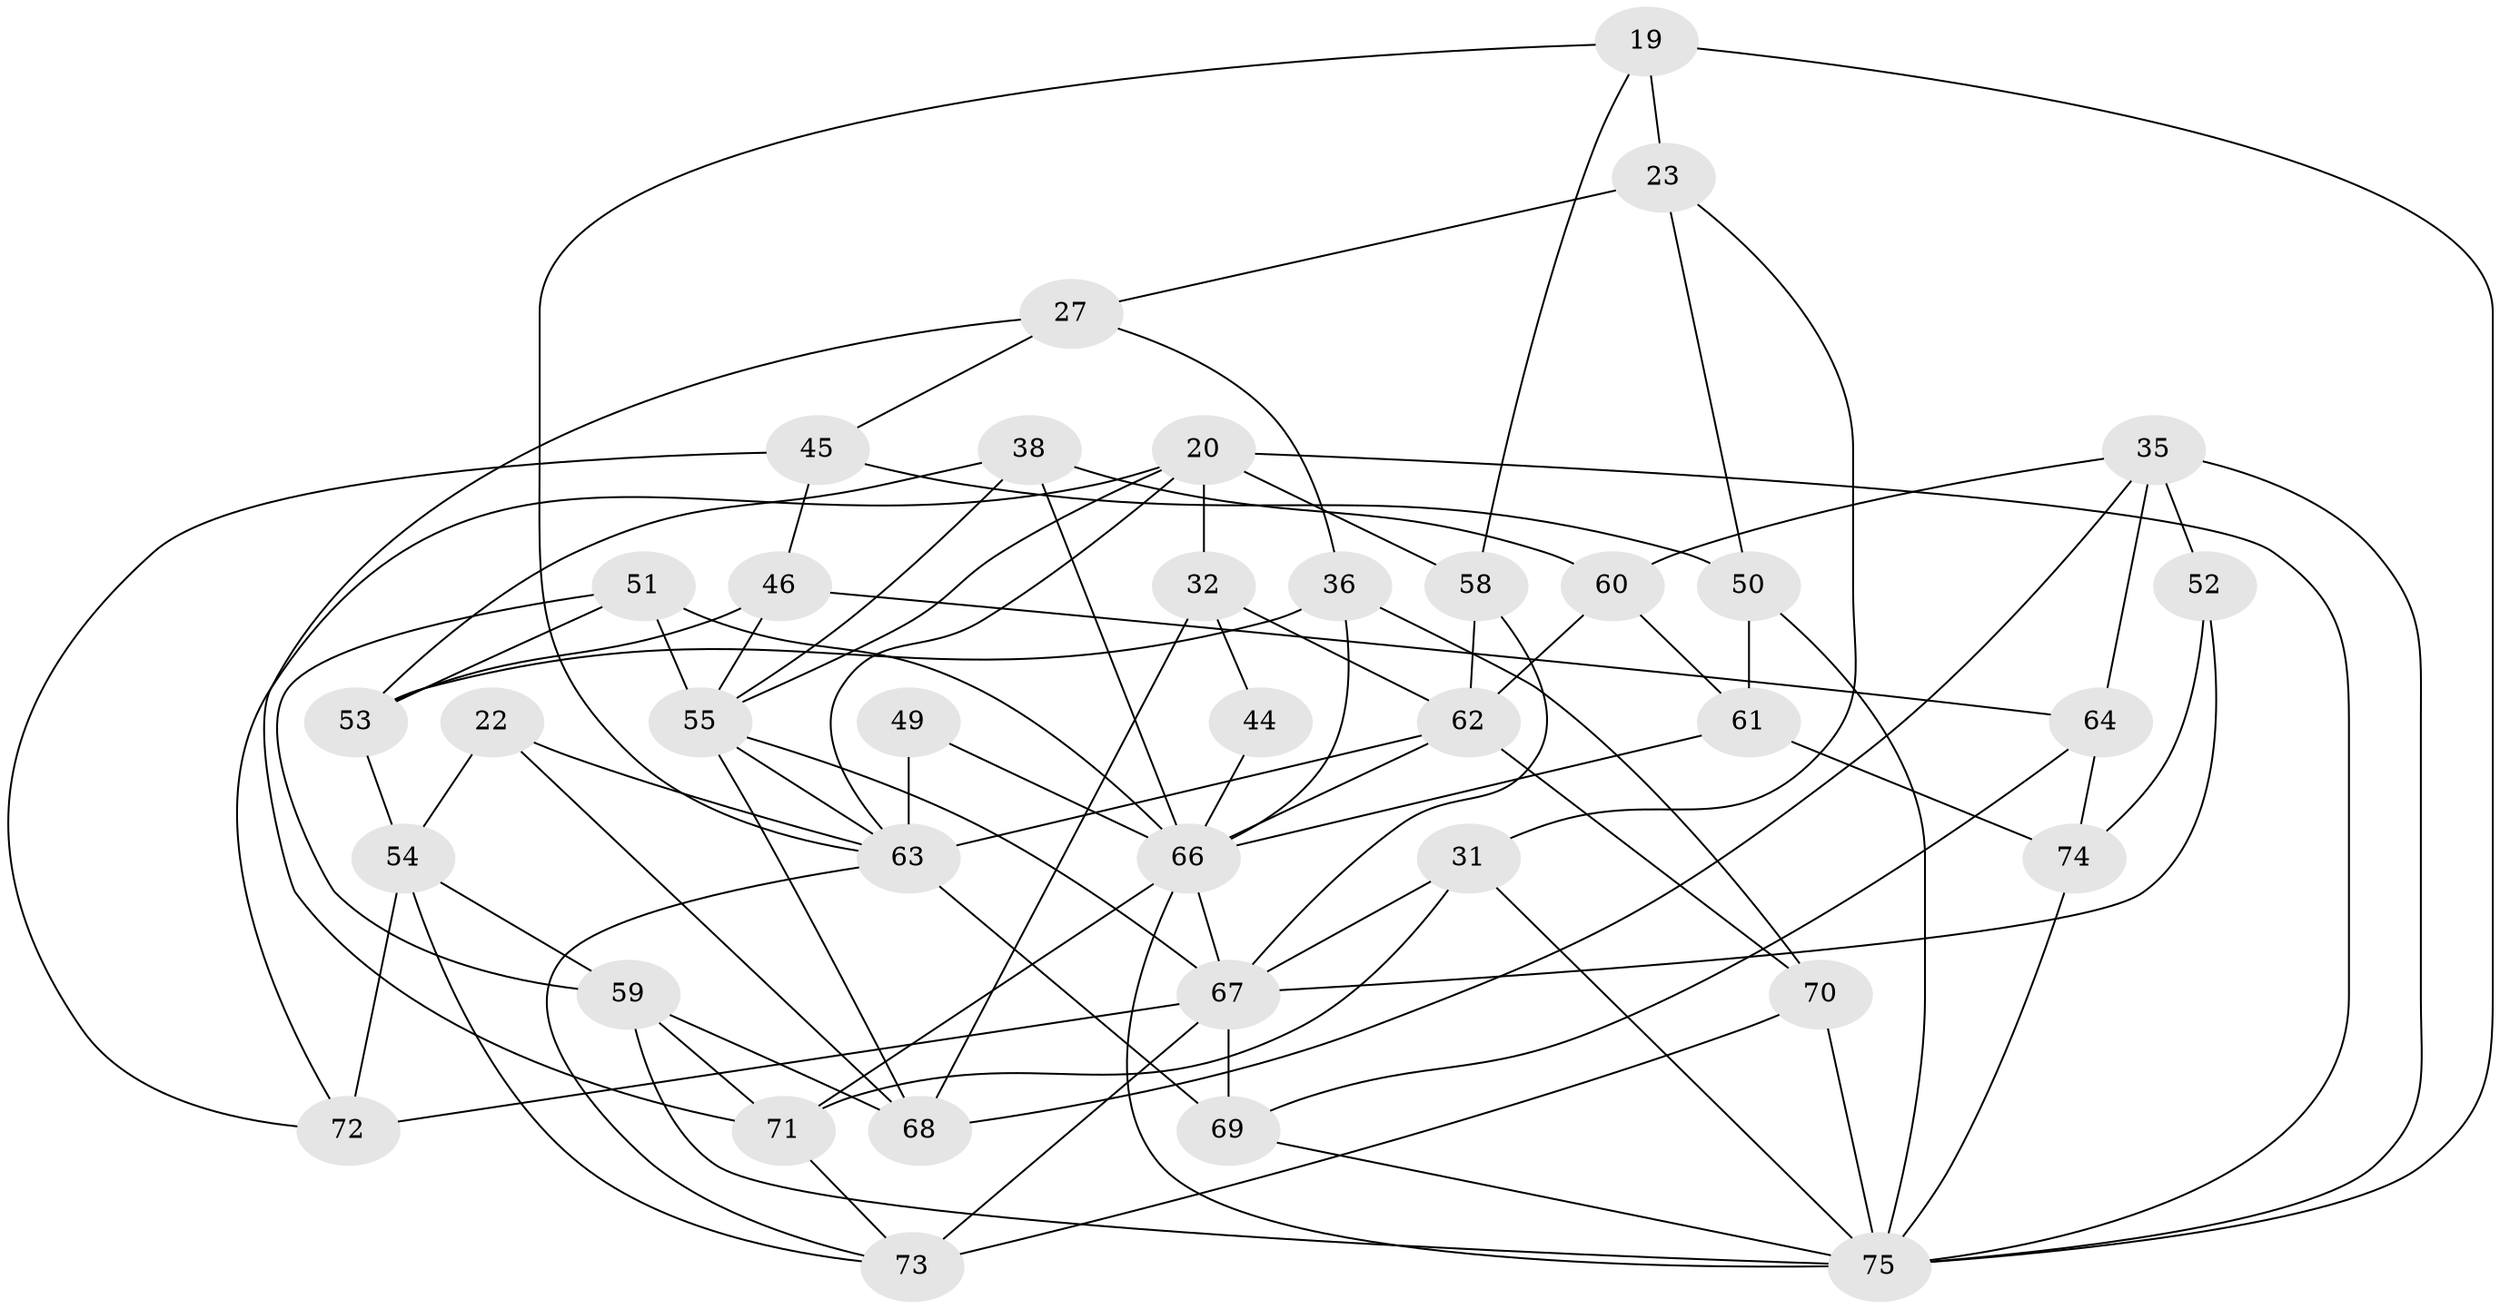 // original degree distribution, {4: 1.0}
// Generated by graph-tools (version 1.1) at 2025/01/03/04/25 22:01:39]
// undirected, 37 vertices, 88 edges
graph export_dot {
graph [start="1"]
  node [color=gray90,style=filled];
  19;
  20 [super="+10"];
  22;
  23;
  27;
  31;
  32 [super="+29"];
  35 [super="+6"];
  36;
  38;
  44;
  45;
  46;
  49 [super="+7"];
  50;
  51;
  52;
  53 [super="+48"];
  54 [super="+13+25"];
  55 [super="+17+30+26"];
  58 [super="+21"];
  59 [super="+39"];
  60;
  61;
  62 [super="+56+40"];
  63 [super="+24+16"];
  64;
  66 [super="+9+14+33"];
  67 [super="+8+34+47"];
  68 [super="+3"];
  69 [super="+57"];
  70;
  71 [super="+43"];
  72 [super="+37"];
  73 [super="+65"];
  74;
  75 [super="+41+12"];
  19 -- 23;
  19 -- 58;
  19 -- 75;
  19 -- 63;
  20 -- 32 [weight=2];
  20 -- 58 [weight=2];
  20 -- 72;
  20 -- 75;
  20 -- 63;
  20 -- 55;
  22 -- 68 [weight=2];
  22 -- 63;
  22 -- 54;
  23 -- 27;
  23 -- 31;
  23 -- 50;
  27 -- 71;
  27 -- 36;
  27 -- 45;
  31 -- 71;
  31 -- 75;
  31 -- 67;
  32 -- 44 [weight=2];
  32 -- 68;
  32 -- 62;
  35 -- 52 [weight=2];
  35 -- 75;
  35 -- 64;
  35 -- 60;
  35 -- 68;
  36 -- 53;
  36 -- 70;
  36 -- 66;
  38 -- 55;
  38 -- 60;
  38 -- 66;
  38 -- 53;
  44 -- 66 [weight=2];
  45 -- 46;
  45 -- 50;
  45 -- 72;
  46 -- 64;
  46 -- 53;
  46 -- 55;
  49 -- 63 [weight=2];
  49 -- 66 [weight=4];
  50 -- 61;
  50 -- 75;
  51 -- 59;
  51 -- 53;
  51 -- 66;
  51 -- 55;
  52 -- 74;
  52 -- 67;
  53 -- 54 [weight=2];
  54 -- 59 [weight=2];
  54 -- 72 [weight=2];
  54 -- 73;
  55 -- 68;
  55 -- 67 [weight=4];
  55 -- 63;
  58 -- 62 [weight=2];
  58 -- 67;
  59 -- 71;
  59 -- 75;
  59 -- 68;
  60 -- 61;
  60 -- 62;
  61 -- 74;
  61 -- 66;
  62 -- 63 [weight=2];
  62 -- 66;
  62 -- 70;
  63 -- 69;
  63 -- 73;
  64 -- 69;
  64 -- 74;
  66 -- 71 [weight=2];
  66 -- 67 [weight=2];
  66 -- 75;
  67 -- 69 [weight=3];
  67 -- 73 [weight=2];
  67 -- 72 [weight=2];
  69 -- 75;
  70 -- 75;
  70 -- 73;
  71 -- 73;
  74 -- 75;
}
